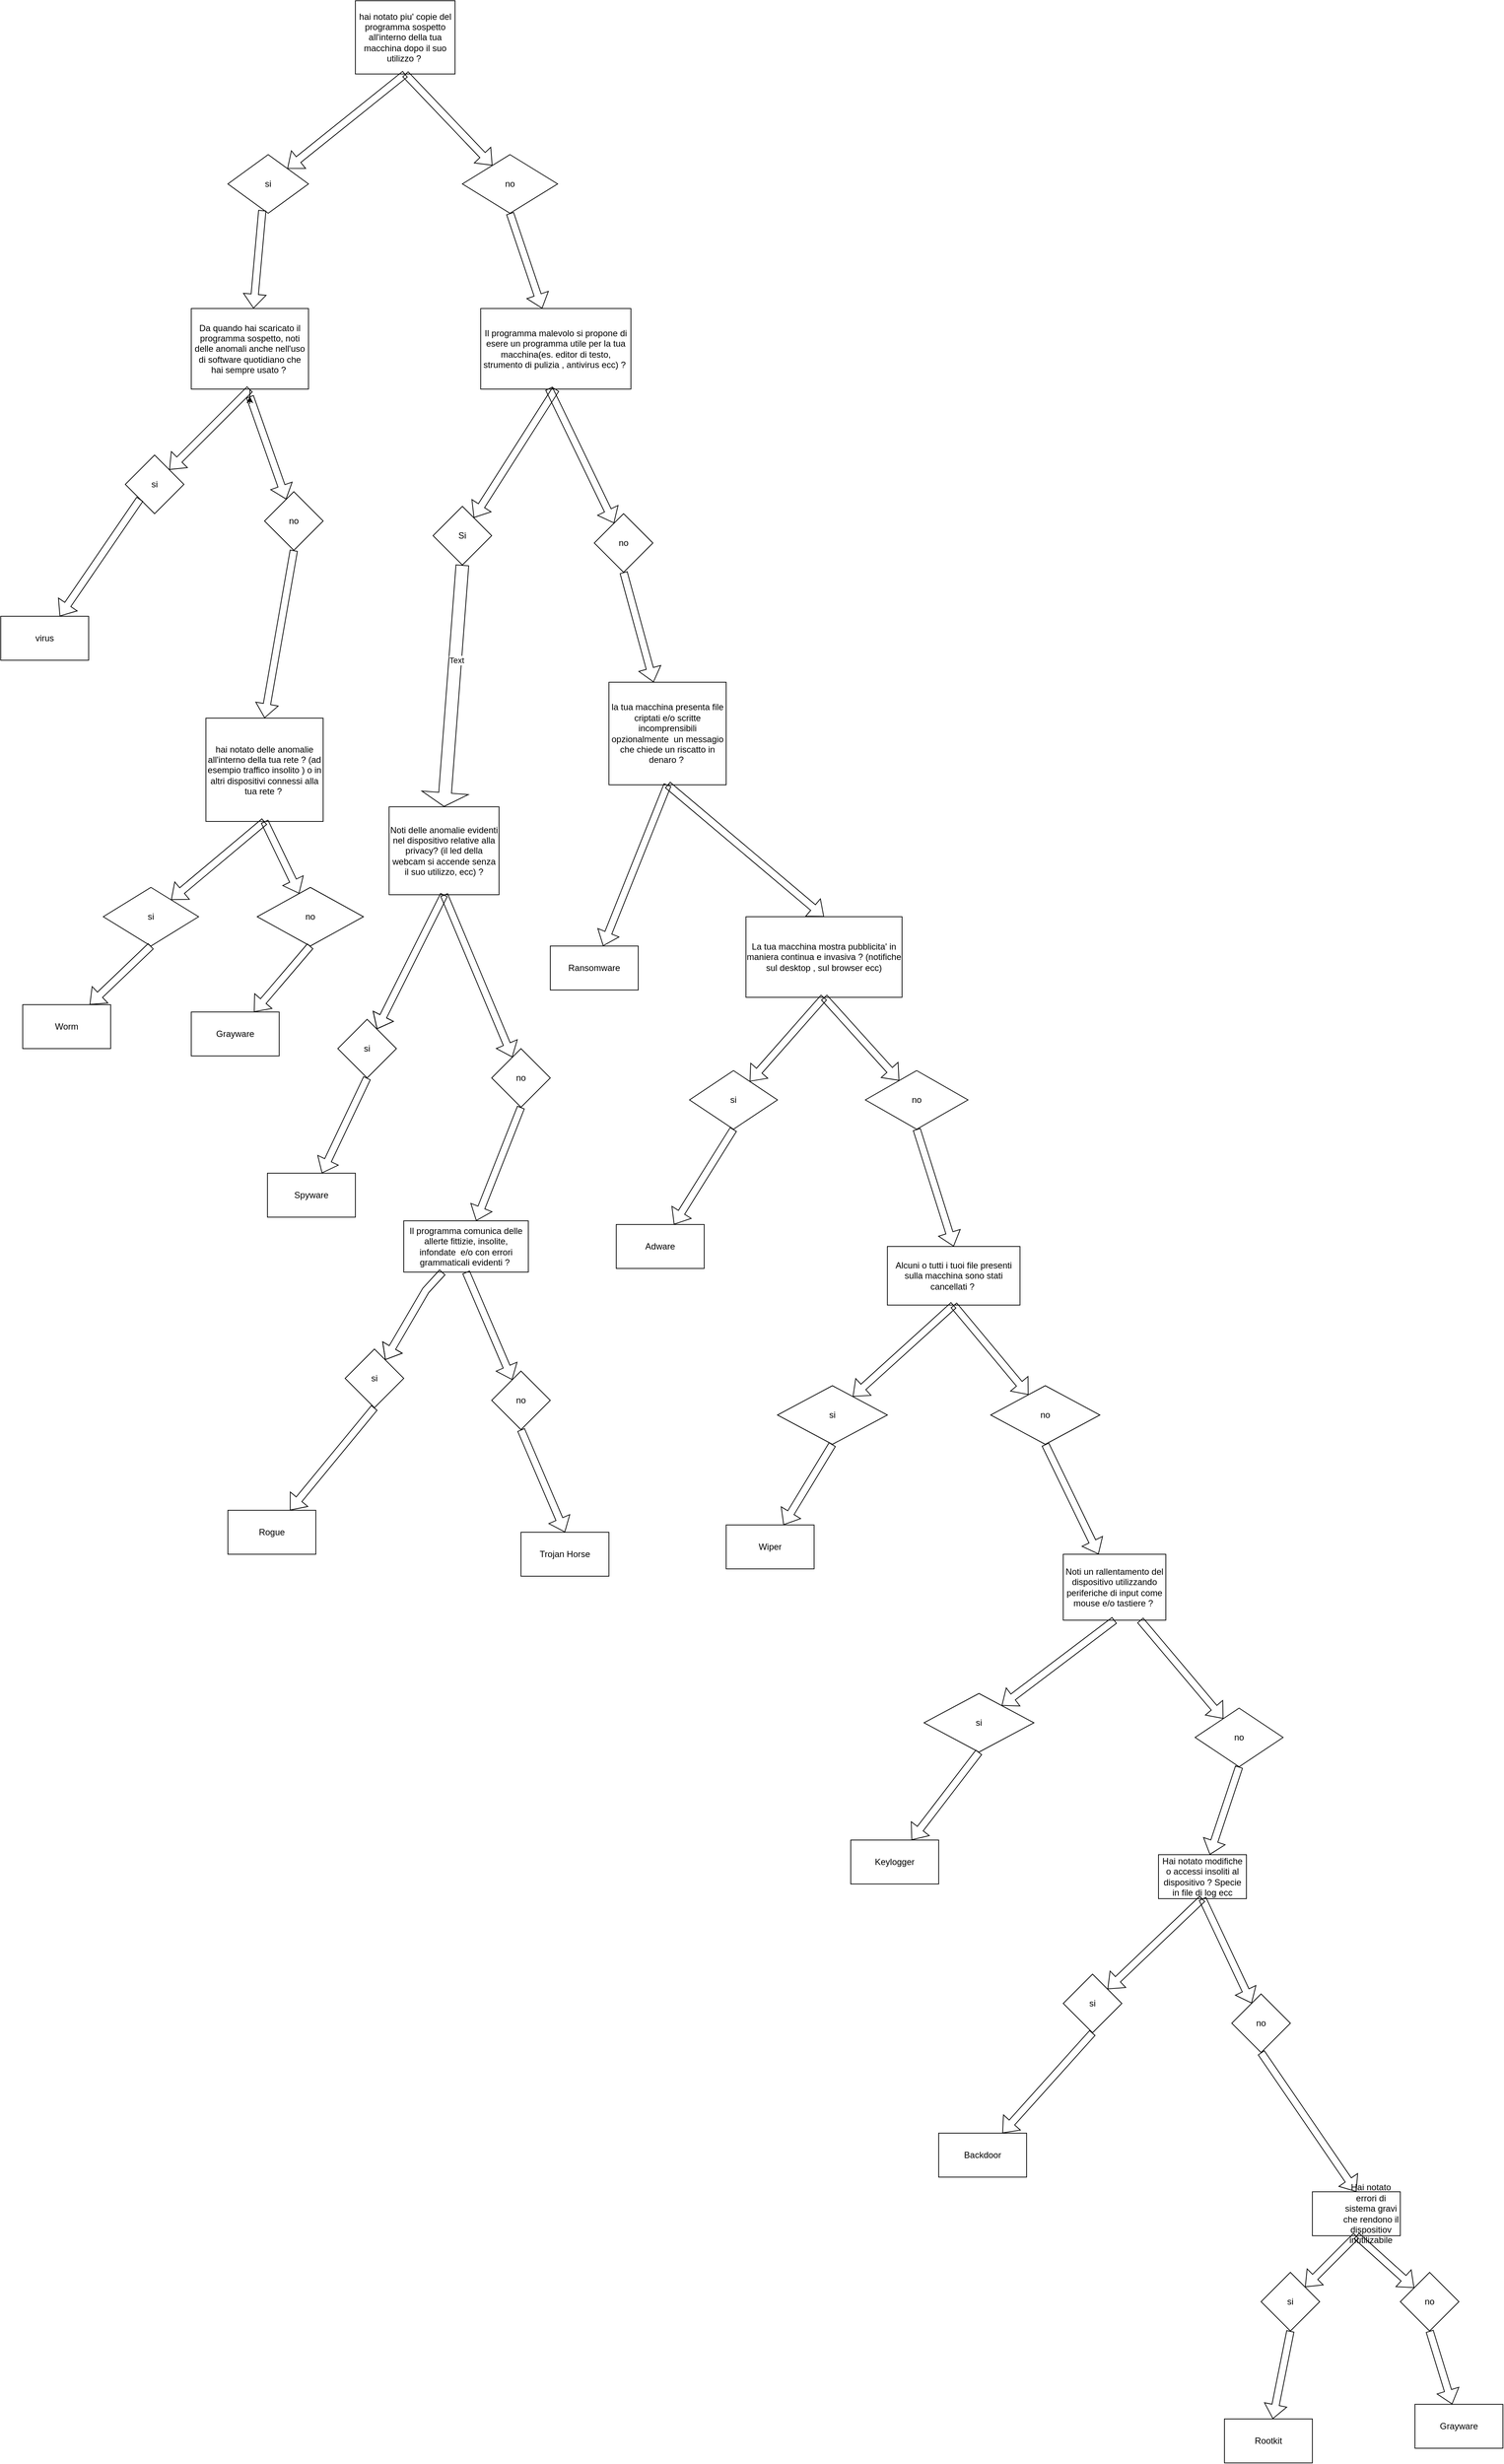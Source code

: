 <mxfile version="20.7.4" type="device"><diagram id="5bcI7dY7Zxcsd8HAJJgu" name="Pagina-1"><mxGraphModel dx="2261" dy="843" grid="1" gridSize="10" guides="1" tooltips="1" connect="1" arrows="1" fold="1" page="1" pageScale="1" pageWidth="827" pageHeight="1169" math="0" shadow="0"><root><mxCell id="0"/><mxCell id="1" parent="0"/><mxCell id="LHr3k0biwaHlMTcygHYL-1" value="hai notato piu' copie del programma sospetto all'interno della tua macchina dopo il suo utilizzo ?&amp;nbsp;" style="rounded=0;whiteSpace=wrap;html=1;" parent="1" vertex="1"><mxGeometry x="294" y="190" width="136" height="100" as="geometry"/></mxCell><mxCell id="LHr3k0biwaHlMTcygHYL-7" value="" style="shape=flexArrow;endArrow=classic;html=1;rounded=0;exitX=0.5;exitY=1;exitDx=0;exitDy=0;" parent="1" source="LHr3k0biwaHlMTcygHYL-1" target="LHr3k0biwaHlMTcygHYL-8" edge="1"><mxGeometry width="50" height="50" relative="1" as="geometry"><mxPoint x="390" y="430" as="sourcePoint"/><mxPoint x="440" y="380" as="targetPoint"/></mxGeometry></mxCell><mxCell id="LHr3k0biwaHlMTcygHYL-8" value="si" style="rhombus;whiteSpace=wrap;html=1;" parent="1" vertex="1"><mxGeometry x="120" y="400" width="110" height="80" as="geometry"/></mxCell><mxCell id="LHr3k0biwaHlMTcygHYL-9" value="" style="shape=flexArrow;endArrow=classic;html=1;rounded=0;exitX=0.5;exitY=1;exitDx=0;exitDy=0;" parent="1" source="LHr3k0biwaHlMTcygHYL-1" target="LHr3k0biwaHlMTcygHYL-10" edge="1"><mxGeometry width="50" height="50" relative="1" as="geometry"><mxPoint x="390" y="430" as="sourcePoint"/><mxPoint x="440" y="380" as="targetPoint"/></mxGeometry></mxCell><mxCell id="LHr3k0biwaHlMTcygHYL-10" value="no" style="rhombus;whiteSpace=wrap;html=1;" parent="1" vertex="1"><mxGeometry x="440" y="400" width="130" height="80" as="geometry"/></mxCell><mxCell id="LHr3k0biwaHlMTcygHYL-13" value="" style="shape=flexArrow;endArrow=classic;html=1;rounded=0;exitX=0.427;exitY=0.95;exitDx=0;exitDy=0;exitPerimeter=0;" parent="1" source="LHr3k0biwaHlMTcygHYL-8" target="LHr3k0biwaHlMTcygHYL-14" edge="1"><mxGeometry width="50" height="50" relative="1" as="geometry"><mxPoint x="390" y="590" as="sourcePoint"/><mxPoint x="440" y="540" as="targetPoint"/></mxGeometry></mxCell><mxCell id="LHr3k0biwaHlMTcygHYL-19" style="edgeStyle=orthogonalEdgeStyle;rounded=0;orthogonalLoop=1;jettySize=auto;html=1;" parent="1" source="LHr3k0biwaHlMTcygHYL-14" edge="1"><mxGeometry relative="1" as="geometry"><mxPoint x="150" y="730" as="targetPoint"/></mxGeometry></mxCell><mxCell id="LHr3k0biwaHlMTcygHYL-14" value="Da quando hai scaricato il programma sospetto, noti delle anomali anche nell'uso di software quotidiano che hai sempre usato ?&amp;nbsp;" style="rounded=0;whiteSpace=wrap;html=1;" parent="1" vertex="1"><mxGeometry x="70" y="610" width="160" height="110" as="geometry"/></mxCell><mxCell id="LHr3k0biwaHlMTcygHYL-15" value="" style="shape=flexArrow;endArrow=classic;html=1;rounded=0;" parent="1" target="LHr3k0biwaHlMTcygHYL-16" edge="1"><mxGeometry width="50" height="50" relative="1" as="geometry"><mxPoint x="150" y="730" as="sourcePoint"/><mxPoint x="440" y="740" as="targetPoint"/></mxGeometry></mxCell><mxCell id="LHr3k0biwaHlMTcygHYL-16" value="no" style="rhombus;whiteSpace=wrap;html=1;" parent="1" vertex="1"><mxGeometry x="170" y="860" width="80" height="80" as="geometry"/></mxCell><mxCell id="LHr3k0biwaHlMTcygHYL-17" value="" style="shape=flexArrow;endArrow=classic;html=1;rounded=0;exitX=0.5;exitY=1;exitDx=0;exitDy=0;" parent="1" source="LHr3k0biwaHlMTcygHYL-14" target="LHr3k0biwaHlMTcygHYL-18" edge="1"><mxGeometry width="50" height="50" relative="1" as="geometry"><mxPoint x="390" y="790" as="sourcePoint"/><mxPoint x="440" y="740" as="targetPoint"/></mxGeometry></mxCell><mxCell id="LHr3k0biwaHlMTcygHYL-18" value="si" style="rhombus;whiteSpace=wrap;html=1;" parent="1" vertex="1"><mxGeometry x="-20" y="810" width="80" height="80" as="geometry"/></mxCell><mxCell id="LHr3k0biwaHlMTcygHYL-20" value="" style="shape=flexArrow;endArrow=classic;html=1;rounded=0;exitX=0.5;exitY=1;exitDx=0;exitDy=0;entryX=0.5;entryY=0;entryDx=0;entryDy=0;" parent="1" source="LHr3k0biwaHlMTcygHYL-16" target="rCUofLKfiZ5XHPuuFXFi-17" edge="1"><mxGeometry width="50" height="50" relative="1" as="geometry"><mxPoint x="390" y="940" as="sourcePoint"/><mxPoint x="157.826" y="1140" as="targetPoint"/></mxGeometry></mxCell><mxCell id="LHr3k0biwaHlMTcygHYL-22" value="" style="shape=flexArrow;endArrow=classic;html=1;rounded=0;exitX=0;exitY=1;exitDx=0;exitDy=0;" parent="1" source="LHr3k0biwaHlMTcygHYL-18" target="LHr3k0biwaHlMTcygHYL-23" edge="1"><mxGeometry width="50" height="50" relative="1" as="geometry"><mxPoint x="390" y="940" as="sourcePoint"/><mxPoint x="440" y="890" as="targetPoint"/></mxGeometry></mxCell><mxCell id="LHr3k0biwaHlMTcygHYL-23" value="virus" style="rounded=0;whiteSpace=wrap;html=1;" parent="1" vertex="1"><mxGeometry x="-190" y="1030" width="120" height="60" as="geometry"/></mxCell><mxCell id="LHr3k0biwaHlMTcygHYL-32" value="" style="shape=flexArrow;endArrow=classic;html=1;rounded=0;exitX=0.5;exitY=1;exitDx=0;exitDy=0;" parent="1" source="LHr3k0biwaHlMTcygHYL-10" target="LHr3k0biwaHlMTcygHYL-33" edge="1"><mxGeometry width="50" height="50" relative="1" as="geometry"><mxPoint x="380" y="680" as="sourcePoint"/><mxPoint x="430" y="630" as="targetPoint"/></mxGeometry></mxCell><mxCell id="LHr3k0biwaHlMTcygHYL-33" value="Il programma malevolo si propone di esere un programma utile per la tua macchina(es. editor di testo, strumento di pulizia , antivirus ecc) ?&amp;nbsp;" style="rounded=0;whiteSpace=wrap;html=1;" parent="1" vertex="1"><mxGeometry x="465" y="610" width="205" height="110" as="geometry"/></mxCell><mxCell id="LHr3k0biwaHlMTcygHYL-34" value="" style="shape=flexArrow;endArrow=classic;html=1;rounded=0;exitX=0.5;exitY=1;exitDx=0;exitDy=0;" parent="1" source="LHr3k0biwaHlMTcygHYL-33" target="LHr3k0biwaHlMTcygHYL-35" edge="1"><mxGeometry width="50" height="50" relative="1" as="geometry"><mxPoint x="380" y="800" as="sourcePoint"/><mxPoint x="430" y="750" as="targetPoint"/></mxGeometry></mxCell><mxCell id="LHr3k0biwaHlMTcygHYL-35" value="Si" style="rhombus;whiteSpace=wrap;html=1;" parent="1" vertex="1"><mxGeometry x="400" y="880" width="80" height="80" as="geometry"/></mxCell><mxCell id="LHr3k0biwaHlMTcygHYL-36" value="" style="shape=flexArrow;endArrow=classic;html=1;rounded=0;exitX=0.454;exitY=0.991;exitDx=0;exitDy=0;exitPerimeter=0;" parent="1" source="LHr3k0biwaHlMTcygHYL-33" target="LHr3k0biwaHlMTcygHYL-37" edge="1"><mxGeometry width="50" height="50" relative="1" as="geometry"><mxPoint x="380" y="800" as="sourcePoint"/><mxPoint x="430" y="750" as="targetPoint"/></mxGeometry></mxCell><mxCell id="LHr3k0biwaHlMTcygHYL-37" value="no" style="rhombus;whiteSpace=wrap;html=1;" parent="1" vertex="1"><mxGeometry x="620" y="890" width="80" height="80" as="geometry"/></mxCell><mxCell id="LHr3k0biwaHlMTcygHYL-38" value="" style="shape=flexArrow;endArrow=classic;html=1;rounded=0;exitX=0.5;exitY=1;exitDx=0;exitDy=0;width=17.391;endSize=5.878;entryX=0.5;entryY=0;entryDx=0;entryDy=0;endWidth=45.217;" parent="1" source="LHr3k0biwaHlMTcygHYL-35" target="rCUofLKfiZ5XHPuuFXFi-28" edge="1"><mxGeometry width="50" height="50" relative="1" as="geometry"><mxPoint x="380" y="960" as="sourcePoint"/><mxPoint x="414" y="1250" as="targetPoint"/></mxGeometry></mxCell><mxCell id="rCUofLKfiZ5XHPuuFXFi-27" value="Text" style="edgeLabel;html=1;align=center;verticalAlign=middle;resizable=0;points=[];" parent="LHr3k0biwaHlMTcygHYL-38" vertex="1" connectable="0"><mxGeometry x="-0.218" y="2" relative="1" as="geometry"><mxPoint as="offset"/></mxGeometry></mxCell><mxCell id="LHr3k0biwaHlMTcygHYL-41" value="" style="shape=flexArrow;endArrow=classic;html=1;rounded=0;exitX=0.5;exitY=1;exitDx=0;exitDy=0;" parent="1" source="LHr3k0biwaHlMTcygHYL-37" target="LHr3k0biwaHlMTcygHYL-42" edge="1"><mxGeometry width="50" height="50" relative="1" as="geometry"><mxPoint x="650" y="1170" as="sourcePoint"/><mxPoint x="700" y="1120" as="targetPoint"/></mxGeometry></mxCell><mxCell id="LHr3k0biwaHlMTcygHYL-42" value="la tua macchina presenta file criptati e/o scritte incomprensibili opzionalmente&amp;nbsp; un messagio che chiede un riscatto in denaro ?&amp;nbsp;" style="rounded=0;whiteSpace=wrap;html=1;" parent="1" vertex="1"><mxGeometry x="640" y="1120" width="160" height="140" as="geometry"/></mxCell><mxCell id="LHr3k0biwaHlMTcygHYL-43" value="" style="shape=flexArrow;endArrow=classic;html=1;rounded=0;exitX=0.5;exitY=1;exitDx=0;exitDy=0;" parent="1" source="LHr3k0biwaHlMTcygHYL-42" target="LHr3k0biwaHlMTcygHYL-44" edge="1"><mxGeometry width="50" height="50" relative="1" as="geometry"><mxPoint x="650" y="1400" as="sourcePoint"/><mxPoint x="700" y="1350" as="targetPoint"/></mxGeometry></mxCell><mxCell id="LHr3k0biwaHlMTcygHYL-44" value="Ransomware" style="rounded=0;whiteSpace=wrap;html=1;" parent="1" vertex="1"><mxGeometry x="560" y="1480" width="120" height="60" as="geometry"/></mxCell><mxCell id="LHr3k0biwaHlMTcygHYL-45" value="" style="shape=flexArrow;endArrow=classic;html=1;rounded=0;entryX=0.5;entryY=0;entryDx=0;entryDy=0;" parent="1" target="LHr3k0biwaHlMTcygHYL-46" edge="1"><mxGeometry width="50" height="50" relative="1" as="geometry"><mxPoint x="720" y="1260" as="sourcePoint"/><mxPoint x="860" y="1430" as="targetPoint"/></mxGeometry></mxCell><mxCell id="LHr3k0biwaHlMTcygHYL-46" value="La tua macchina mostra pubblicita' in maniera continua e invasiva ? (notifiche sul desktop , sul browser ecc)" style="rounded=0;whiteSpace=wrap;html=1;" parent="1" vertex="1"><mxGeometry x="827" y="1440" width="213" height="110" as="geometry"/></mxCell><mxCell id="LHr3k0biwaHlMTcygHYL-56" value="" style="shape=flexArrow;endArrow=classic;html=1;rounded=0;exitX=0.5;exitY=1;exitDx=0;exitDy=0;" parent="1" source="LHr3k0biwaHlMTcygHYL-46" target="LHr3k0biwaHlMTcygHYL-57" edge="1"><mxGeometry width="50" height="50" relative="1" as="geometry"><mxPoint x="650" y="1800" as="sourcePoint"/><mxPoint x="700" y="1750" as="targetPoint"/></mxGeometry></mxCell><mxCell id="LHr3k0biwaHlMTcygHYL-57" value="no" style="rhombus;whiteSpace=wrap;html=1;" parent="1" vertex="1"><mxGeometry x="990" y="1650" width="140" height="80" as="geometry"/></mxCell><mxCell id="LHr3k0biwaHlMTcygHYL-58" value="" style="shape=flexArrow;endArrow=classic;html=1;rounded=0;exitX=0.5;exitY=1;exitDx=0;exitDy=0;" parent="1" source="LHr3k0biwaHlMTcygHYL-46" target="LHr3k0biwaHlMTcygHYL-59" edge="1"><mxGeometry width="50" height="50" relative="1" as="geometry"><mxPoint x="650" y="1800" as="sourcePoint"/><mxPoint x="700" y="1750" as="targetPoint"/></mxGeometry></mxCell><mxCell id="LHr3k0biwaHlMTcygHYL-59" value="si" style="rhombus;whiteSpace=wrap;html=1;" parent="1" vertex="1"><mxGeometry x="750" y="1650" width="120" height="80" as="geometry"/></mxCell><mxCell id="LHr3k0biwaHlMTcygHYL-60" value="" style="shape=flexArrow;endArrow=classic;html=1;rounded=0;exitX=0.5;exitY=1;exitDx=0;exitDy=0;" parent="1" source="LHr3k0biwaHlMTcygHYL-59" target="LHr3k0biwaHlMTcygHYL-61" edge="1"><mxGeometry width="50" height="50" relative="1" as="geometry"><mxPoint x="650" y="1910" as="sourcePoint"/><mxPoint x="700" y="1860" as="targetPoint"/></mxGeometry></mxCell><mxCell id="LHr3k0biwaHlMTcygHYL-61" value="Adware" style="rounded=0;whiteSpace=wrap;html=1;" parent="1" vertex="1"><mxGeometry x="650" y="1860" width="120" height="60" as="geometry"/></mxCell><mxCell id="rCUofLKfiZ5XHPuuFXFi-7" value="" style="shape=flexArrow;endArrow=classic;html=1;rounded=0;exitX=0.5;exitY=1;exitDx=0;exitDy=0;entryX=0.5;entryY=0;entryDx=0;entryDy=0;" parent="1" source="LHr3k0biwaHlMTcygHYL-57" target="rCUofLKfiZ5XHPuuFXFi-9" edge="1"><mxGeometry width="50" height="50" relative="1" as="geometry"><mxPoint x="920" y="1750" as="sourcePoint"/><mxPoint x="1088.889" y="1901.111" as="targetPoint"/></mxGeometry></mxCell><mxCell id="rCUofLKfiZ5XHPuuFXFi-9" value="Alcuni o tutti i tuoi file presenti sulla macchina sono stati cancellati ?&amp;nbsp;" style="rounded=0;whiteSpace=wrap;html=1;" parent="1" vertex="1"><mxGeometry x="1020" y="1890" width="181" height="80" as="geometry"/></mxCell><mxCell id="rCUofLKfiZ5XHPuuFXFi-10" value="" style="shape=flexArrow;endArrow=classic;html=1;rounded=0;exitX=0.5;exitY=1;exitDx=0;exitDy=0;" parent="1" source="rCUofLKfiZ5XHPuuFXFi-9" target="rCUofLKfiZ5XHPuuFXFi-11" edge="1"><mxGeometry width="50" height="50" relative="1" as="geometry"><mxPoint x="920" y="1990" as="sourcePoint"/><mxPoint x="970" y="1940" as="targetPoint"/></mxGeometry></mxCell><mxCell id="rCUofLKfiZ5XHPuuFXFi-11" value="si" style="rhombus;whiteSpace=wrap;html=1;" parent="1" vertex="1"><mxGeometry x="870" y="2080" width="150" height="80" as="geometry"/></mxCell><mxCell id="rCUofLKfiZ5XHPuuFXFi-12" value="" style="shape=flexArrow;endArrow=classic;html=1;rounded=0;exitX=0.5;exitY=1;exitDx=0;exitDy=0;" parent="1" source="rCUofLKfiZ5XHPuuFXFi-9" target="rCUofLKfiZ5XHPuuFXFi-13" edge="1"><mxGeometry width="50" height="50" relative="1" as="geometry"><mxPoint x="920" y="1990" as="sourcePoint"/><mxPoint x="970" y="1940" as="targetPoint"/></mxGeometry></mxCell><mxCell id="rCUofLKfiZ5XHPuuFXFi-13" value="no" style="rhombus;whiteSpace=wrap;html=1;" parent="1" vertex="1"><mxGeometry x="1161" y="2080" width="149" height="80" as="geometry"/></mxCell><mxCell id="rCUofLKfiZ5XHPuuFXFi-15" value="" style="shape=flexArrow;endArrow=classic;html=1;rounded=0;exitX=0.5;exitY=1;exitDx=0;exitDy=0;" parent="1" source="rCUofLKfiZ5XHPuuFXFi-11" target="rCUofLKfiZ5XHPuuFXFi-16" edge="1"><mxGeometry width="50" height="50" relative="1" as="geometry"><mxPoint x="920" y="2150" as="sourcePoint"/><mxPoint x="970" y="2100" as="targetPoint"/></mxGeometry></mxCell><mxCell id="rCUofLKfiZ5XHPuuFXFi-16" value="Wiper" style="rounded=0;whiteSpace=wrap;html=1;" parent="1" vertex="1"><mxGeometry x="800" y="2270" width="120" height="60" as="geometry"/></mxCell><mxCell id="rCUofLKfiZ5XHPuuFXFi-17" value="hai notato delle anomalie all'interno della tua rete ? (ad esempio traffico insolito ) o in altri dispositivi connessi alla tua rete ?&amp;nbsp;" style="rounded=0;whiteSpace=wrap;html=1;" parent="1" vertex="1"><mxGeometry x="90" y="1169" width="160" height="141" as="geometry"/></mxCell><mxCell id="rCUofLKfiZ5XHPuuFXFi-18" value="" style="shape=flexArrow;endArrow=classic;html=1;rounded=0;exitX=0.5;exitY=1;exitDx=0;exitDy=0;" parent="1" source="rCUofLKfiZ5XHPuuFXFi-17" target="rCUofLKfiZ5XHPuuFXFi-19" edge="1"><mxGeometry width="50" height="50" relative="1" as="geometry"><mxPoint x="50" y="1410" as="sourcePoint"/><mxPoint x="100" y="1360" as="targetPoint"/></mxGeometry></mxCell><mxCell id="rCUofLKfiZ5XHPuuFXFi-19" value="si" style="rhombus;whiteSpace=wrap;html=1;" parent="1" vertex="1"><mxGeometry x="-50" y="1400" width="130" height="80" as="geometry"/></mxCell><mxCell id="rCUofLKfiZ5XHPuuFXFi-20" value="" style="shape=flexArrow;endArrow=classic;html=1;rounded=0;exitX=0.5;exitY=1;exitDx=0;exitDy=0;" parent="1" source="rCUofLKfiZ5XHPuuFXFi-17" target="rCUofLKfiZ5XHPuuFXFi-21" edge="1"><mxGeometry width="50" height="50" relative="1" as="geometry"><mxPoint x="50" y="1510" as="sourcePoint"/><mxPoint x="100" y="1460" as="targetPoint"/></mxGeometry></mxCell><mxCell id="rCUofLKfiZ5XHPuuFXFi-21" value="no" style="rhombus;whiteSpace=wrap;html=1;" parent="1" vertex="1"><mxGeometry x="160" y="1400" width="145" height="80" as="geometry"/></mxCell><mxCell id="rCUofLKfiZ5XHPuuFXFi-22" value="" style="shape=flexArrow;endArrow=classic;html=1;rounded=0;exitX=0.5;exitY=1;exitDx=0;exitDy=0;" parent="1" source="rCUofLKfiZ5XHPuuFXFi-19" target="rCUofLKfiZ5XHPuuFXFi-23" edge="1"><mxGeometry width="50" height="50" relative="1" as="geometry"><mxPoint x="50" y="1510" as="sourcePoint"/><mxPoint x="100" y="1460" as="targetPoint"/></mxGeometry></mxCell><mxCell id="rCUofLKfiZ5XHPuuFXFi-23" value="Worm" style="rounded=0;whiteSpace=wrap;html=1;" parent="1" vertex="1"><mxGeometry x="-160" y="1560" width="120" height="60" as="geometry"/></mxCell><mxCell id="rCUofLKfiZ5XHPuuFXFi-24" value="" style="shape=flexArrow;endArrow=classic;html=1;rounded=0;exitX=0.5;exitY=1;exitDx=0;exitDy=0;" parent="1" source="rCUofLKfiZ5XHPuuFXFi-13" target="rCUofLKfiZ5XHPuuFXFi-25" edge="1"><mxGeometry width="50" height="50" relative="1" as="geometry"><mxPoint x="1190" y="2280" as="sourcePoint"/><mxPoint x="1310" y="2180" as="targetPoint"/></mxGeometry></mxCell><mxCell id="rCUofLKfiZ5XHPuuFXFi-25" value="Noti un rallentamento del dispositivo utilizzando periferiche di input come mouse e/o tastiere ?&amp;nbsp;" style="rounded=0;whiteSpace=wrap;html=1;" parent="1" vertex="1"><mxGeometry x="1260" y="2310" width="140" height="90" as="geometry"/></mxCell><mxCell id="rCUofLKfiZ5XHPuuFXFi-28" value="Noti delle anomalie evidenti nel dispositivo relative alla privacy? (il led della webcam si accende senza il suo utilizzo, ecc) ?" style="rounded=0;whiteSpace=wrap;html=1;" parent="1" vertex="1"><mxGeometry x="340" y="1290" width="150" height="120" as="geometry"/></mxCell><mxCell id="rCUofLKfiZ5XHPuuFXFi-29" value="" style="shape=flexArrow;endArrow=classic;html=1;rounded=0;exitX=0.5;exitY=1;exitDx=0;exitDy=0;" parent="1" source="rCUofLKfiZ5XHPuuFXFi-28" target="rCUofLKfiZ5XHPuuFXFi-30" edge="1"><mxGeometry width="50" height="50" relative="1" as="geometry"><mxPoint x="410" y="1500" as="sourcePoint"/><mxPoint x="460" y="1450" as="targetPoint"/></mxGeometry></mxCell><mxCell id="rCUofLKfiZ5XHPuuFXFi-30" value="no" style="rhombus;whiteSpace=wrap;html=1;" parent="1" vertex="1"><mxGeometry x="480" y="1620" width="80" height="80" as="geometry"/></mxCell><mxCell id="rCUofLKfiZ5XHPuuFXFi-31" value="" style="shape=flexArrow;endArrow=classic;html=1;rounded=0;exitX=0.5;exitY=1;exitDx=0;exitDy=0;" parent="1" source="rCUofLKfiZ5XHPuuFXFi-28" target="rCUofLKfiZ5XHPuuFXFi-32" edge="1"><mxGeometry width="50" height="50" relative="1" as="geometry"><mxPoint x="410" y="1500" as="sourcePoint"/><mxPoint x="460" y="1450" as="targetPoint"/><Array as="points"><mxPoint x="360" y="1520"/></Array></mxGeometry></mxCell><mxCell id="rCUofLKfiZ5XHPuuFXFi-32" value="si" style="rhombus;whiteSpace=wrap;html=1;" parent="1" vertex="1"><mxGeometry x="270" y="1580" width="80" height="80" as="geometry"/></mxCell><mxCell id="rCUofLKfiZ5XHPuuFXFi-33" value="" style="shape=flexArrow;endArrow=classic;html=1;rounded=0;exitX=0.5;exitY=1;exitDx=0;exitDy=0;" parent="1" source="rCUofLKfiZ5XHPuuFXFi-32" target="rCUofLKfiZ5XHPuuFXFi-34" edge="1"><mxGeometry width="50" height="50" relative="1" as="geometry"><mxPoint x="410" y="1680" as="sourcePoint"/><mxPoint x="460" y="1630" as="targetPoint"/></mxGeometry></mxCell><mxCell id="rCUofLKfiZ5XHPuuFXFi-34" value="Spyware" style="rounded=0;whiteSpace=wrap;html=1;" parent="1" vertex="1"><mxGeometry x="174" y="1790" width="120" height="60" as="geometry"/></mxCell><mxCell id="rCUofLKfiZ5XHPuuFXFi-36" value="Trojan Horse" style="rounded=0;whiteSpace=wrap;html=1;" parent="1" vertex="1"><mxGeometry x="520" y="2280" width="120" height="60" as="geometry"/></mxCell><mxCell id="rCUofLKfiZ5XHPuuFXFi-37" value="" style="shape=flexArrow;endArrow=classic;html=1;rounded=0;exitX=0.75;exitY=1;exitDx=0;exitDy=0;" parent="1" source="rCUofLKfiZ5XHPuuFXFi-25" target="rCUofLKfiZ5XHPuuFXFi-38" edge="1"><mxGeometry width="50" height="50" relative="1" as="geometry"><mxPoint x="1470" y="2550" as="sourcePoint"/><mxPoint x="1520" y="2500" as="targetPoint"/></mxGeometry></mxCell><mxCell id="rCUofLKfiZ5XHPuuFXFi-38" value="no" style="rhombus;whiteSpace=wrap;html=1;" parent="1" vertex="1"><mxGeometry x="1440" y="2520" width="120" height="80" as="geometry"/></mxCell><mxCell id="rCUofLKfiZ5XHPuuFXFi-39" value="" style="shape=flexArrow;endArrow=classic;html=1;rounded=0;exitX=0.5;exitY=1;exitDx=0;exitDy=0;" parent="1" source="rCUofLKfiZ5XHPuuFXFi-25" target="rCUofLKfiZ5XHPuuFXFi-40" edge="1"><mxGeometry width="50" height="50" relative="1" as="geometry"><mxPoint x="1470" y="2550" as="sourcePoint"/><mxPoint x="1520" y="2500" as="targetPoint"/></mxGeometry></mxCell><mxCell id="rCUofLKfiZ5XHPuuFXFi-40" value="si" style="rhombus;whiteSpace=wrap;html=1;" parent="1" vertex="1"><mxGeometry x="1070" y="2500" width="150" height="80" as="geometry"/></mxCell><mxCell id="rCUofLKfiZ5XHPuuFXFi-41" value="" style="shape=flexArrow;endArrow=classic;html=1;rounded=0;exitX=0.5;exitY=1;exitDx=0;exitDy=0;" parent="1" source="rCUofLKfiZ5XHPuuFXFi-40" target="rCUofLKfiZ5XHPuuFXFi-42" edge="1"><mxGeometry width="50" height="50" relative="1" as="geometry"><mxPoint x="1180" y="2550" as="sourcePoint"/><mxPoint x="1230" y="2500" as="targetPoint"/></mxGeometry></mxCell><mxCell id="rCUofLKfiZ5XHPuuFXFi-42" value="Keylogger" style="rounded=0;whiteSpace=wrap;html=1;" parent="1" vertex="1"><mxGeometry x="970" y="2700" width="120" height="60" as="geometry"/></mxCell><mxCell id="rCUofLKfiZ5XHPuuFXFi-43" value="" style="shape=flexArrow;endArrow=classic;html=1;rounded=0;exitX=0.5;exitY=1;exitDx=0;exitDy=0;" parent="1" source="rCUofLKfiZ5XHPuuFXFi-30" target="rCUofLKfiZ5XHPuuFXFi-44" edge="1"><mxGeometry width="50" height="50" relative="1" as="geometry"><mxPoint x="580" y="1930" as="sourcePoint"/><mxPoint x="630" y="1880" as="targetPoint"/></mxGeometry></mxCell><mxCell id="rCUofLKfiZ5XHPuuFXFi-44" value="Il programma comunica delle allerte fittizie, insolite, infondate&amp;nbsp; e/o con errori grammaticali evidenti ?&amp;nbsp;" style="rounded=0;whiteSpace=wrap;html=1;" parent="1" vertex="1"><mxGeometry x="360" y="1855" width="170" height="70" as="geometry"/></mxCell><mxCell id="rCUofLKfiZ5XHPuuFXFi-45" value="" style="shape=flexArrow;endArrow=classic;html=1;rounded=0;" parent="1" source="rCUofLKfiZ5XHPuuFXFi-44" target="rCUofLKfiZ5XHPuuFXFi-46" edge="1"><mxGeometry width="50" height="50" relative="1" as="geometry"><mxPoint x="580" y="2030" as="sourcePoint"/><mxPoint x="630" y="1980" as="targetPoint"/><Array as="points"><mxPoint x="390" y="1950"/></Array></mxGeometry></mxCell><mxCell id="rCUofLKfiZ5XHPuuFXFi-46" value="si" style="rhombus;whiteSpace=wrap;html=1;" parent="1" vertex="1"><mxGeometry x="280" y="2030" width="80" height="80" as="geometry"/></mxCell><mxCell id="rCUofLKfiZ5XHPuuFXFi-47" value="" style="shape=flexArrow;endArrow=classic;html=1;rounded=0;exitX=0.5;exitY=1;exitDx=0;exitDy=0;" parent="1" source="rCUofLKfiZ5XHPuuFXFi-44" target="rCUofLKfiZ5XHPuuFXFi-48" edge="1"><mxGeometry width="50" height="50" relative="1" as="geometry"><mxPoint x="580" y="2030" as="sourcePoint"/><mxPoint x="630" y="1980" as="targetPoint"/></mxGeometry></mxCell><mxCell id="rCUofLKfiZ5XHPuuFXFi-48" value="no" style="rhombus;whiteSpace=wrap;html=1;" parent="1" vertex="1"><mxGeometry x="480" y="2060" width="80" height="80" as="geometry"/></mxCell><mxCell id="rCUofLKfiZ5XHPuuFXFi-50" value="" style="shape=flexArrow;endArrow=classic;html=1;rounded=0;exitX=0.5;exitY=1;exitDx=0;exitDy=0;" parent="1" source="rCUofLKfiZ5XHPuuFXFi-46" target="rCUofLKfiZ5XHPuuFXFi-51" edge="1"><mxGeometry width="50" height="50" relative="1" as="geometry"><mxPoint x="580" y="2260" as="sourcePoint"/><mxPoint x="630" y="2210" as="targetPoint"/></mxGeometry></mxCell><mxCell id="rCUofLKfiZ5XHPuuFXFi-51" value="Rogue" style="rounded=0;whiteSpace=wrap;html=1;" parent="1" vertex="1"><mxGeometry x="120" y="2250" width="120" height="60" as="geometry"/></mxCell><mxCell id="rCUofLKfiZ5XHPuuFXFi-52" value="" style="shape=flexArrow;endArrow=classic;html=1;rounded=0;exitX=0.5;exitY=1;exitDx=0;exitDy=0;entryX=0.5;entryY=0;entryDx=0;entryDy=0;" parent="1" source="rCUofLKfiZ5XHPuuFXFi-48" target="rCUofLKfiZ5XHPuuFXFi-36" edge="1"><mxGeometry width="50" height="50" relative="1" as="geometry"><mxPoint x="580" y="2260" as="sourcePoint"/><mxPoint x="630" y="2210" as="targetPoint"/></mxGeometry></mxCell><mxCell id="kxNEycFG1ZEyKtviaWJv-2" value="" style="shape=flexArrow;endArrow=classic;html=1;rounded=0;exitX=0.5;exitY=1;exitDx=0;exitDy=0;" parent="1" source="rCUofLKfiZ5XHPuuFXFi-38" target="kxNEycFG1ZEyKtviaWJv-3" edge="1"><mxGeometry width="50" height="50" relative="1" as="geometry"><mxPoint x="1260" y="2650" as="sourcePoint"/><mxPoint x="1310" y="2600" as="targetPoint"/></mxGeometry></mxCell><mxCell id="kxNEycFG1ZEyKtviaWJv-3" value="Hai notato modifiche o accessi insoliti al dispositivo ? Specie in file di log ecc" style="rounded=0;whiteSpace=wrap;html=1;" parent="1" vertex="1"><mxGeometry x="1390" y="2720" width="120" height="60" as="geometry"/></mxCell><mxCell id="kxNEycFG1ZEyKtviaWJv-4" value="" style="shape=flexArrow;endArrow=classic;html=1;rounded=0;exitX=0.5;exitY=1;exitDx=0;exitDy=0;" parent="1" source="kxNEycFG1ZEyKtviaWJv-3" target="kxNEycFG1ZEyKtviaWJv-5" edge="1"><mxGeometry width="50" height="50" relative="1" as="geometry"><mxPoint x="1260" y="2890" as="sourcePoint"/><mxPoint x="1310" y="2840" as="targetPoint"/></mxGeometry></mxCell><mxCell id="kxNEycFG1ZEyKtviaWJv-5" value="si" style="rhombus;whiteSpace=wrap;html=1;" parent="1" vertex="1"><mxGeometry x="1260" y="2883" width="80" height="80" as="geometry"/></mxCell><mxCell id="kxNEycFG1ZEyKtviaWJv-6" value="" style="shape=flexArrow;endArrow=classic;html=1;rounded=0;exitX=0.5;exitY=1;exitDx=0;exitDy=0;" parent="1" source="kxNEycFG1ZEyKtviaWJv-3" target="kxNEycFG1ZEyKtviaWJv-7" edge="1"><mxGeometry width="50" height="50" relative="1" as="geometry"><mxPoint x="1260" y="2890" as="sourcePoint"/><mxPoint x="1310" y="2840" as="targetPoint"/></mxGeometry></mxCell><mxCell id="kxNEycFG1ZEyKtviaWJv-7" value="no" style="rhombus;whiteSpace=wrap;html=1;" parent="1" vertex="1"><mxGeometry x="1490" y="2910" width="80" height="80" as="geometry"/></mxCell><mxCell id="kxNEycFG1ZEyKtviaWJv-8" value="" style="shape=flexArrow;endArrow=classic;html=1;rounded=0;exitX=0.5;exitY=1;exitDx=0;exitDy=0;" parent="1" source="kxNEycFG1ZEyKtviaWJv-5" target="kxNEycFG1ZEyKtviaWJv-9" edge="1"><mxGeometry width="50" height="50" relative="1" as="geometry"><mxPoint x="1260" y="3000" as="sourcePoint"/><mxPoint x="1310" y="2950" as="targetPoint"/></mxGeometry></mxCell><mxCell id="kxNEycFG1ZEyKtviaWJv-9" value="Backdoor" style="rounded=0;whiteSpace=wrap;html=1;" parent="1" vertex="1"><mxGeometry x="1090" y="3100" width="120" height="60" as="geometry"/></mxCell><mxCell id="kxNEycFG1ZEyKtviaWJv-10" value="&lt;blockquote style=&quot;margin: 0 0 0 40px; border: none; padding: 0px;&quot;&gt;Hai notato errori di sistema gravi che rendono il dispositiov inutilizabile&lt;/blockquote&gt;" style="rounded=0;whiteSpace=wrap;html=1;" parent="1" vertex="1"><mxGeometry x="1600" y="3180" width="120" height="60" as="geometry"/></mxCell><mxCell id="kxNEycFG1ZEyKtviaWJv-11" value="" style="shape=flexArrow;endArrow=classic;html=1;rounded=0;exitX=0.5;exitY=1;exitDx=0;exitDy=0;entryX=0.5;entryY=0;entryDx=0;entryDy=0;" parent="1" source="kxNEycFG1ZEyKtviaWJv-7" target="kxNEycFG1ZEyKtviaWJv-10" edge="1"><mxGeometry width="50" height="50" relative="1" as="geometry"><mxPoint x="1710" y="3290" as="sourcePoint"/><mxPoint x="1760" y="3240" as="targetPoint"/></mxGeometry></mxCell><mxCell id="kxNEycFG1ZEyKtviaWJv-12" value="" style="shape=flexArrow;endArrow=classic;html=1;rounded=0;exitX=0.5;exitY=1;exitDx=0;exitDy=0;" parent="1" source="kxNEycFG1ZEyKtviaWJv-10" target="kxNEycFG1ZEyKtviaWJv-13" edge="1"><mxGeometry width="50" height="50" relative="1" as="geometry"><mxPoint x="1710" y="3290" as="sourcePoint"/><mxPoint x="1570" y="3330" as="targetPoint"/></mxGeometry></mxCell><mxCell id="kxNEycFG1ZEyKtviaWJv-13" value="si" style="rhombus;whiteSpace=wrap;html=1;" parent="1" vertex="1"><mxGeometry x="1530" y="3290" width="80" height="80" as="geometry"/></mxCell><mxCell id="kxNEycFG1ZEyKtviaWJv-14" value="" style="shape=flexArrow;endArrow=classic;html=1;rounded=0;exitX=0.5;exitY=1;exitDx=0;exitDy=0;" parent="1" source="kxNEycFG1ZEyKtviaWJv-10" target="kxNEycFG1ZEyKtviaWJv-15" edge="1"><mxGeometry width="50" height="50" relative="1" as="geometry"><mxPoint x="1710" y="3290" as="sourcePoint"/><mxPoint x="1760" y="3330" as="targetPoint"/></mxGeometry></mxCell><mxCell id="kxNEycFG1ZEyKtviaWJv-15" value="no" style="rhombus;whiteSpace=wrap;html=1;" parent="1" vertex="1"><mxGeometry x="1720" y="3290" width="80" height="80" as="geometry"/></mxCell><mxCell id="kxNEycFG1ZEyKtviaWJv-16" value="" style="shape=flexArrow;endArrow=classic;html=1;rounded=0;exitX=0.5;exitY=1;exitDx=0;exitDy=0;" parent="1" source="kxNEycFG1ZEyKtviaWJv-13" target="kxNEycFG1ZEyKtviaWJv-17" edge="1"><mxGeometry width="50" height="50" relative="1" as="geometry"><mxPoint x="1710" y="3560" as="sourcePoint"/><mxPoint x="1540" y="3490" as="targetPoint"/></mxGeometry></mxCell><mxCell id="kxNEycFG1ZEyKtviaWJv-17" value="Rootkit" style="rounded=0;whiteSpace=wrap;html=1;" parent="1" vertex="1"><mxGeometry x="1480" y="3490" width="120" height="60" as="geometry"/></mxCell><mxCell id="kxNEycFG1ZEyKtviaWJv-18" value="" style="shape=flexArrow;endArrow=classic;html=1;rounded=0;exitX=0.5;exitY=1;exitDx=0;exitDy=0;" parent="1" source="kxNEycFG1ZEyKtviaWJv-15" target="kxNEycFG1ZEyKtviaWJv-19" edge="1"><mxGeometry width="50" height="50" relative="1" as="geometry"><mxPoint x="1710" y="3400" as="sourcePoint"/><mxPoint x="1800" y="3500" as="targetPoint"/></mxGeometry></mxCell><mxCell id="kxNEycFG1ZEyKtviaWJv-19" value="Grayware" style="rounded=0;whiteSpace=wrap;html=1;" parent="1" vertex="1"><mxGeometry x="1740" y="3470" width="120" height="60" as="geometry"/></mxCell><mxCell id="kxNEycFG1ZEyKtviaWJv-23" value="" style="shape=flexArrow;endArrow=classic;html=1;rounded=0;exitX=0.5;exitY=1;exitDx=0;exitDy=0;" parent="1" source="rCUofLKfiZ5XHPuuFXFi-21" target="kxNEycFG1ZEyKtviaWJv-24" edge="1"><mxGeometry width="50" height="50" relative="1" as="geometry"><mxPoint x="490" y="1690" as="sourcePoint"/><mxPoint x="540" y="1640" as="targetPoint"/></mxGeometry></mxCell><mxCell id="kxNEycFG1ZEyKtviaWJv-24" value="Grayware" style="rounded=0;whiteSpace=wrap;html=1;" parent="1" vertex="1"><mxGeometry x="70" y="1570" width="120" height="60" as="geometry"/></mxCell></root></mxGraphModel></diagram></mxfile>